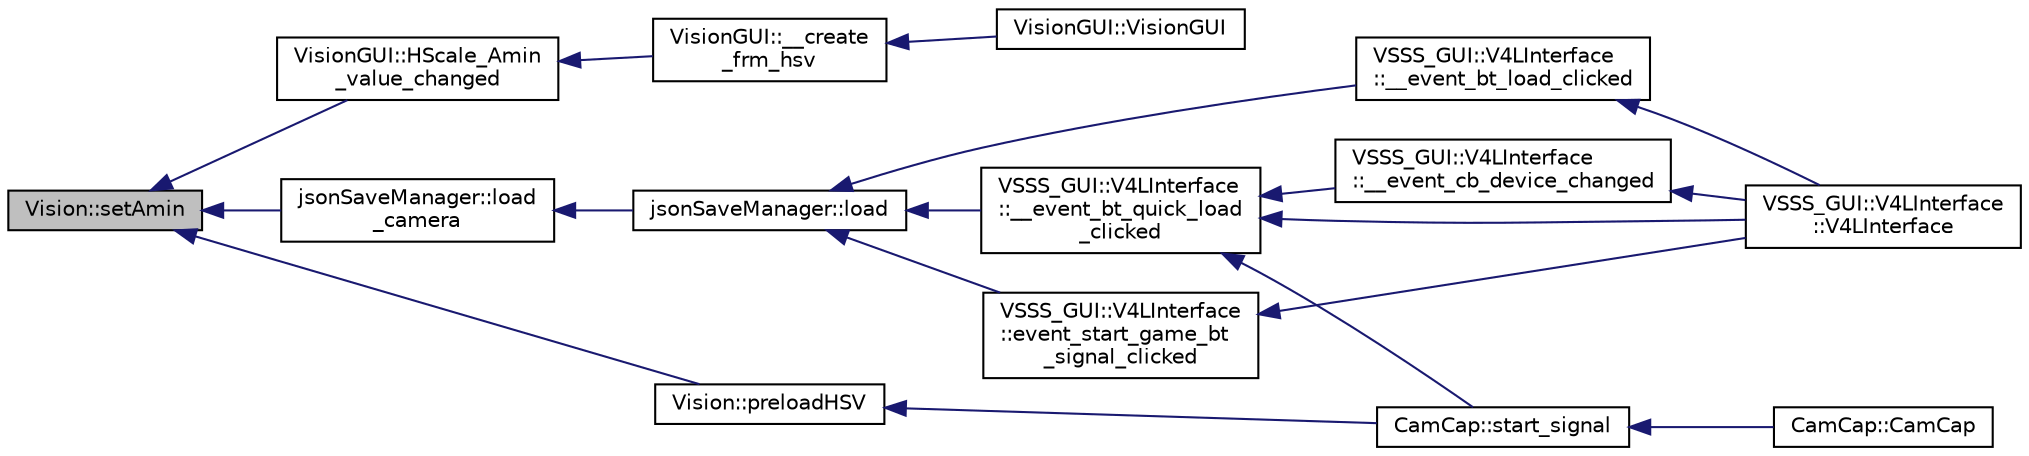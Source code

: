 digraph "Vision::setAmin"
{
 // INTERACTIVE_SVG=YES
  edge [fontname="Helvetica",fontsize="10",labelfontname="Helvetica",labelfontsize="10"];
  node [fontname="Helvetica",fontsize="10",shape=record];
  rankdir="LR";
  Node302 [label="Vision::setAmin",height=0.2,width=0.4,color="black", fillcolor="grey75", style="filled", fontcolor="black"];
  Node302 -> Node303 [dir="back",color="midnightblue",fontsize="10",style="solid",fontname="Helvetica"];
  Node303 [label="VisionGUI::HScale_Amin\l_value_changed",height=0.2,width=0.4,color="black", fillcolor="white", style="filled",URL="$class_vision_g_u_i.html#a5ac13b6caa3cef4ddc8137c432b645ba",tooltip="Call Vision&#39;s setAmin method passsing Amin value as a parameter. "];
  Node303 -> Node304 [dir="back",color="midnightblue",fontsize="10",style="solid",fontname="Helvetica"];
  Node304 [label="VisionGUI::__create\l_frm_hsv",height=0.2,width=0.4,color="black", fillcolor="white", style="filled",URL="$class_vision_g_u_i.html#a5022537a86f97e3eb1e037044301a0f7",tooltip="Creates HSV calibration frame and its inner elements. Ataches interface signals (button pressing/clic..."];
  Node304 -> Node305 [dir="back",color="midnightblue",fontsize="10",style="solid",fontname="Helvetica"];
  Node305 [label="VisionGUI::VisionGUI",height=0.2,width=0.4,color="black", fillcolor="white", style="filled",URL="$class_vision_g_u_i.html#ae6e821e61b7cf4e0aada2044a2bd2aca"];
  Node302 -> Node306 [dir="back",color="midnightblue",fontsize="10",style="solid",fontname="Helvetica"];
  Node306 [label="jsonSaveManager::load\l_camera",height=0.2,width=0.4,color="black", fillcolor="white", style="filled",URL="$classjson_save_manager.html#a6184c9f744044a5ccdf34c6386275df8",tooltip="Load camera configurations from our JSON object to the interface. "];
  Node306 -> Node307 [dir="back",color="midnightblue",fontsize="10",style="solid",fontname="Helvetica"];
  Node307 [label="jsonSaveManager::load",height=0.2,width=0.4,color="black", fillcolor="white", style="filled",URL="$classjson_save_manager.html#a79fd35c53290662b58c5a4869376fa2e",tooltip="Loads all avaliable configurations in the given .json file. "];
  Node307 -> Node308 [dir="back",color="midnightblue",fontsize="10",style="solid",fontname="Helvetica"];
  Node308 [label="VSSS_GUI::V4LInterface\l::__event_bt_load_clicked",height=0.2,width=0.4,color="black", fillcolor="white", style="filled",URL="$class_v_s_s_s___g_u_i_1_1_v4_l_interface.html#a62894fc8a49716b44d3a3c6a445fe880",tooltip="Event triggered when &#39;Load&#39; button is clicked. "];
  Node308 -> Node309 [dir="back",color="midnightblue",fontsize="10",style="solid",fontname="Helvetica"];
  Node309 [label="VSSS_GUI::V4LInterface\l::V4LInterface",height=0.2,width=0.4,color="black", fillcolor="white", style="filled",URL="$class_v_s_s_s___g_u_i_1_1_v4_l_interface.html#a8fafd828eacc6d5480649fa9fddc7ee4",tooltip="Constructor of a V4LInterface object. "];
  Node307 -> Node310 [dir="back",color="midnightblue",fontsize="10",style="solid",fontname="Helvetica"];
  Node310 [label="VSSS_GUI::V4LInterface\l::__event_bt_quick_load\l_clicked",height=0.2,width=0.4,color="black", fillcolor="white", style="filled",URL="$class_v_s_s_s___g_u_i_1_1_v4_l_interface.html#a3010084dff2d7f93eed40efaab8ee61b",tooltip="Event triggered when &#39;Quick Load&#39; button is clicked. "];
  Node310 -> Node311 [dir="back",color="midnightblue",fontsize="10",style="solid",fontname="Helvetica"];
  Node311 [label="CamCap::start_signal",height=0.2,width=0.4,color="black", fillcolor="white", style="filled",URL="$class_cam_cap.html#ae676e6624dd821ad494a80e68a41e249",tooltip="Interface adjustments after &#39;start&#39; button is clicked. "];
  Node311 -> Node312 [dir="back",color="midnightblue",fontsize="10",style="solid",fontname="Helvetica"];
  Node312 [label="CamCap::CamCap",height=0.2,width=0.4,color="black", fillcolor="white", style="filled",URL="$class_cam_cap.html#afe0db98a5f72bc9b261dcb78e2840da6",tooltip="Constructor of a CamCap object. "];
  Node310 -> Node309 [dir="back",color="midnightblue",fontsize="10",style="solid",fontname="Helvetica"];
  Node310 -> Node313 [dir="back",color="midnightblue",fontsize="10",style="solid",fontname="Helvetica"];
  Node313 [label="VSSS_GUI::V4LInterface\l::__event_cb_device_changed",height=0.2,width=0.4,color="black", fillcolor="white", style="filled",URL="$class_v_s_s_s___g_u_i_1_1_v4_l_interface.html#af38c88f726a7ff9fab089ab9ed20c03c",tooltip="Event triggered when a new device is selected in Device combobox. "];
  Node313 -> Node309 [dir="back",color="midnightblue",fontsize="10",style="solid",fontname="Helvetica"];
  Node307 -> Node314 [dir="back",color="midnightblue",fontsize="10",style="solid",fontname="Helvetica"];
  Node314 [label="VSSS_GUI::V4LInterface\l::event_start_game_bt\l_signal_clicked",height=0.2,width=0.4,color="black", fillcolor="white", style="filled",URL="$class_v_s_s_s___g_u_i_1_1_v4_l_interface.html#a8c3f91048adebeb0b5aa9838053cdcfe",tooltip="Event triggered when start button is clicked. Starts/finishes video recording. "];
  Node314 -> Node309 [dir="back",color="midnightblue",fontsize="10",style="solid",fontname="Helvetica"];
  Node302 -> Node315 [dir="back",color="midnightblue",fontsize="10",style="solid",fontname="Helvetica"];
  Node315 [label="Vision::preloadHSV",height=0.2,width=0.4,color="black", fillcolor="white", style="filled",URL="$class_vision.html#ac0c3f793197c5fec6dddb22ff7c7383c",tooltip="Loads default values to vision object, making callibration easier. "];
  Node315 -> Node311 [dir="back",color="midnightblue",fontsize="10",style="solid",fontname="Helvetica"];
}
